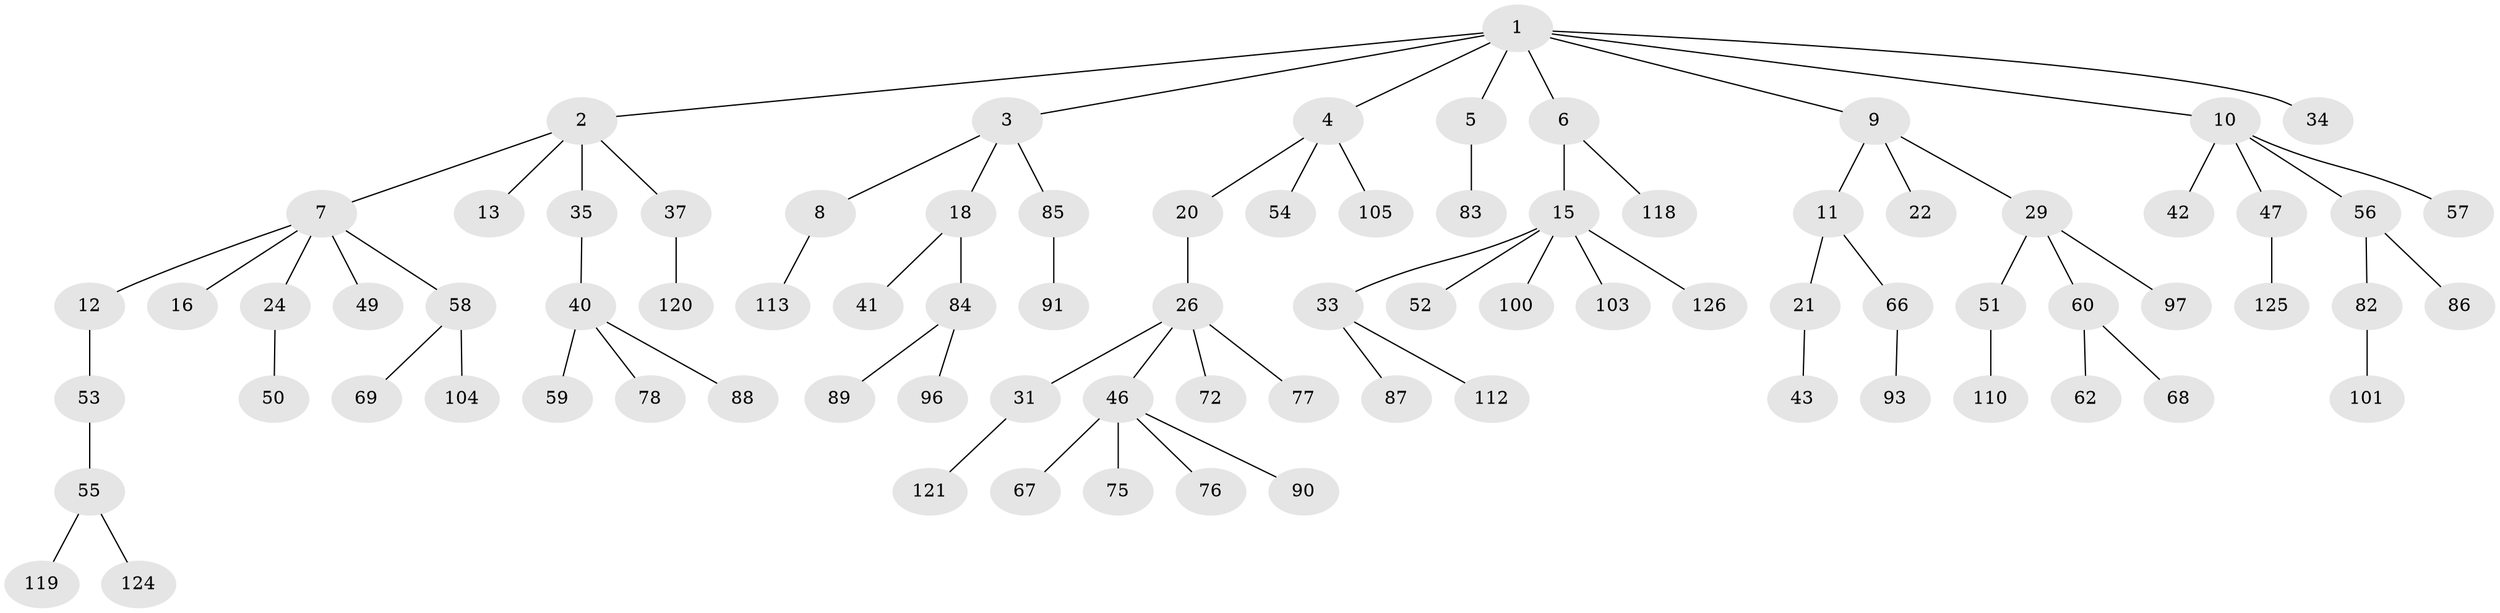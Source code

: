 // Generated by graph-tools (version 1.1) at 2025/52/02/27/25 19:52:11]
// undirected, 83 vertices, 82 edges
graph export_dot {
graph [start="1"]
  node [color=gray90,style=filled];
  1 [super="+19"];
  2 [super="+73"];
  3 [super="+14"];
  4 [super="+38"];
  5 [super="+45"];
  6 [super="+27"];
  7 [super="+23"];
  8 [super="+102"];
  9 [super="+122"];
  10 [super="+28"];
  11 [super="+48"];
  12;
  13 [super="+17"];
  15 [super="+25"];
  16;
  18 [super="+44"];
  20;
  21 [super="+39"];
  22;
  24;
  26 [super="+30"];
  29 [super="+32"];
  31 [super="+65"];
  33 [super="+36"];
  34;
  35 [super="+79"];
  37 [super="+64"];
  40 [super="+70"];
  41;
  42;
  43 [super="+108"];
  46 [super="+63"];
  47 [super="+95"];
  49 [super="+74"];
  50 [super="+94"];
  51;
  52;
  53;
  54;
  55 [super="+71"];
  56 [super="+115"];
  57;
  58 [super="+61"];
  59 [super="+81"];
  60 [super="+117"];
  62 [super="+92"];
  66 [super="+98"];
  67;
  68;
  69;
  72;
  75;
  76 [super="+80"];
  77;
  78;
  82;
  83;
  84 [super="+99"];
  85;
  86;
  87 [super="+109"];
  88;
  89;
  90;
  91 [super="+107"];
  93 [super="+116"];
  96 [super="+106"];
  97;
  100;
  101;
  103;
  104 [super="+111"];
  105;
  110;
  112 [super="+114"];
  113;
  118 [super="+123"];
  119;
  120;
  121;
  124;
  125;
  126;
  1 -- 2;
  1 -- 3;
  1 -- 4;
  1 -- 5;
  1 -- 6;
  1 -- 9;
  1 -- 10;
  1 -- 34;
  2 -- 7;
  2 -- 13;
  2 -- 35;
  2 -- 37;
  3 -- 8;
  3 -- 18;
  3 -- 85;
  4 -- 20;
  4 -- 105;
  4 -- 54;
  5 -- 83;
  6 -- 15;
  6 -- 118;
  7 -- 12;
  7 -- 16;
  7 -- 49;
  7 -- 58;
  7 -- 24;
  8 -- 113;
  9 -- 11;
  9 -- 22;
  9 -- 29;
  10 -- 42;
  10 -- 56;
  10 -- 57;
  10 -- 47;
  11 -- 21;
  11 -- 66;
  12 -- 53;
  15 -- 103;
  15 -- 126;
  15 -- 33;
  15 -- 100;
  15 -- 52;
  18 -- 41;
  18 -- 84;
  20 -- 26;
  21 -- 43;
  24 -- 50;
  26 -- 46;
  26 -- 72;
  26 -- 77;
  26 -- 31;
  29 -- 60;
  29 -- 97;
  29 -- 51;
  31 -- 121;
  33 -- 112;
  33 -- 87;
  35 -- 40;
  37 -- 120;
  40 -- 59;
  40 -- 88;
  40 -- 78;
  46 -- 67;
  46 -- 75;
  46 -- 76;
  46 -- 90;
  47 -- 125;
  51 -- 110;
  53 -- 55;
  55 -- 124;
  55 -- 119;
  56 -- 82;
  56 -- 86;
  58 -- 104;
  58 -- 69;
  60 -- 62;
  60 -- 68;
  66 -- 93;
  82 -- 101;
  84 -- 89;
  84 -- 96;
  85 -- 91;
}
